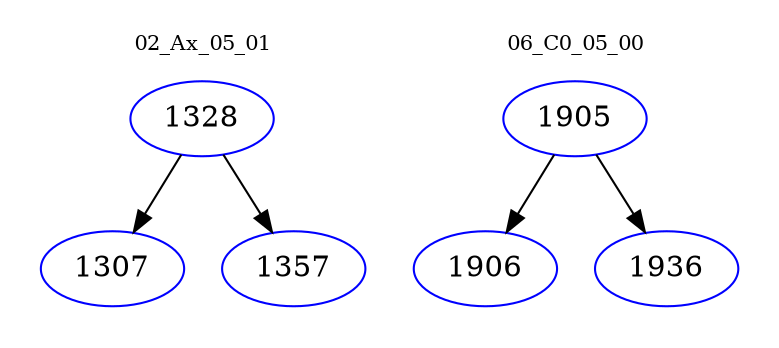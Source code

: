 digraph{
subgraph cluster_0 {
color = white
label = "02_Ax_05_01";
fontsize=10;
T0_1328 [label="1328", color="blue"]
T0_1328 -> T0_1307 [color="black"]
T0_1307 [label="1307", color="blue"]
T0_1328 -> T0_1357 [color="black"]
T0_1357 [label="1357", color="blue"]
}
subgraph cluster_1 {
color = white
label = "06_C0_05_00";
fontsize=10;
T1_1905 [label="1905", color="blue"]
T1_1905 -> T1_1906 [color="black"]
T1_1906 [label="1906", color="blue"]
T1_1905 -> T1_1936 [color="black"]
T1_1936 [label="1936", color="blue"]
}
}
